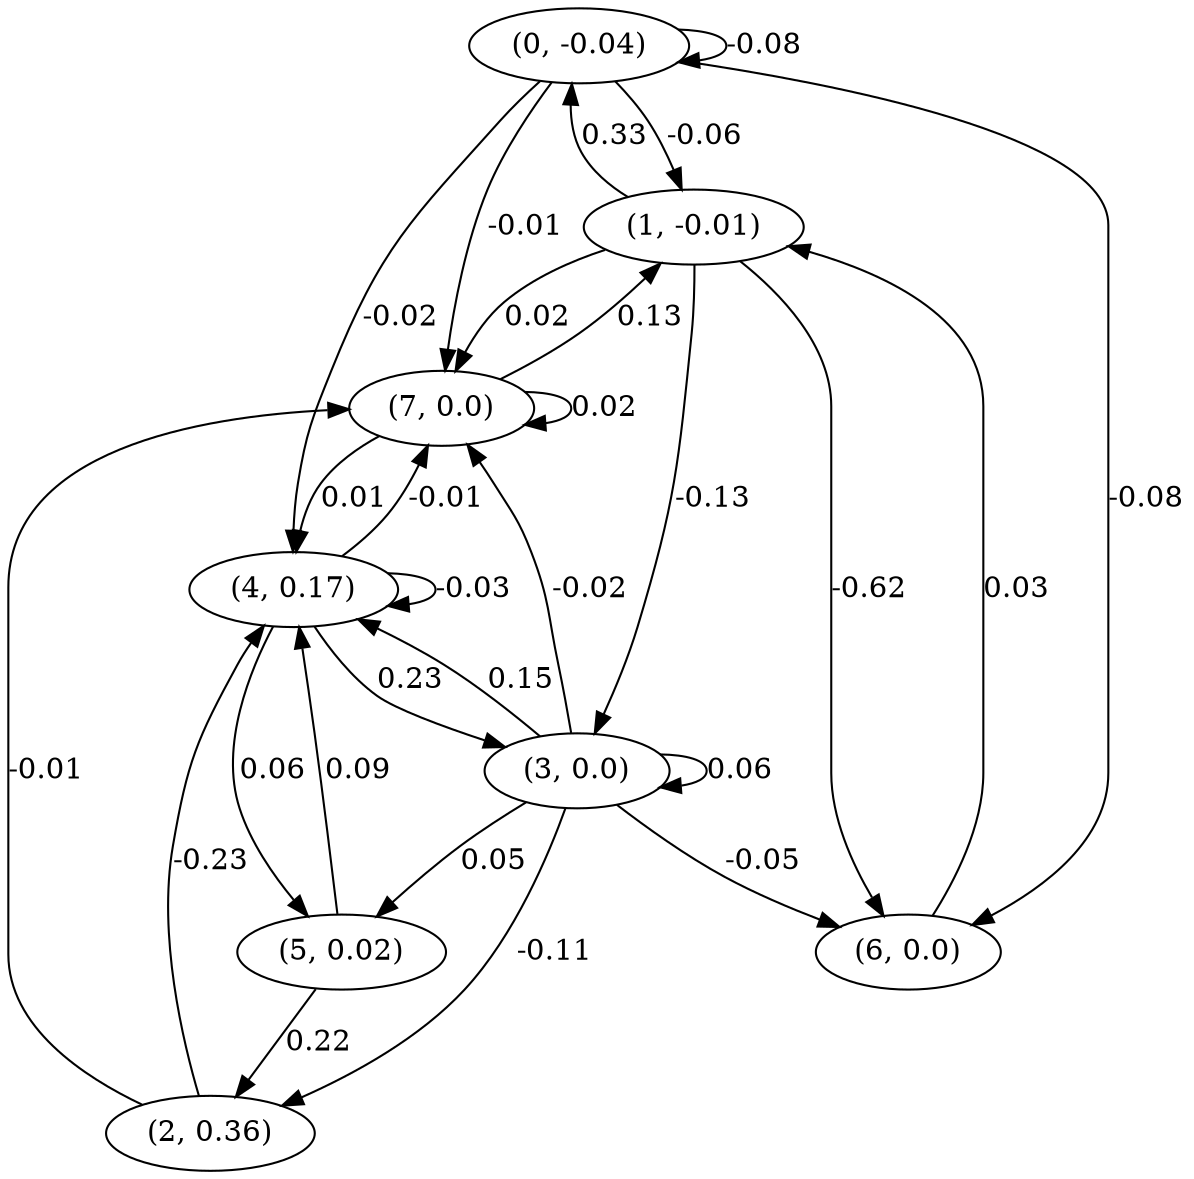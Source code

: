 digraph {
    0 [ label = "(0, -0.04)" ]
    1 [ label = "(1, -0.01)" ]
    2 [ label = "(2, 0.36)" ]
    3 [ label = "(3, 0.0)" ]
    4 [ label = "(4, 0.17)" ]
    5 [ label = "(5, 0.02)" ]
    6 [ label = "(6, 0.0)" ]
    7 [ label = "(7, 0.0)" ]
    0 -> 0 [ label = "-0.08" ]
    3 -> 3 [ label = "0.06" ]
    4 -> 4 [ label = "-0.03" ]
    7 -> 7 [ label = "0.02" ]
    1 -> 0 [ label = "0.33" ]
    0 -> 1 [ label = "-0.06" ]
    6 -> 1 [ label = "0.03" ]
    7 -> 1 [ label = "0.13" ]
    3 -> 2 [ label = "-0.11" ]
    5 -> 2 [ label = "0.22" ]
    1 -> 3 [ label = "-0.13" ]
    4 -> 3 [ label = "0.23" ]
    0 -> 4 [ label = "-0.02" ]
    2 -> 4 [ label = "-0.23" ]
    3 -> 4 [ label = "0.15" ]
    5 -> 4 [ label = "0.09" ]
    7 -> 4 [ label = "0.01" ]
    3 -> 5 [ label = "0.05" ]
    4 -> 5 [ label = "0.06" ]
    0 -> 6 [ label = "-0.08" ]
    1 -> 6 [ label = "-0.62" ]
    3 -> 6 [ label = "-0.05" ]
    0 -> 7 [ label = "-0.01" ]
    1 -> 7 [ label = "0.02" ]
    2 -> 7 [ label = "-0.01" ]
    3 -> 7 [ label = "-0.02" ]
    4 -> 7 [ label = "-0.01" ]
}


